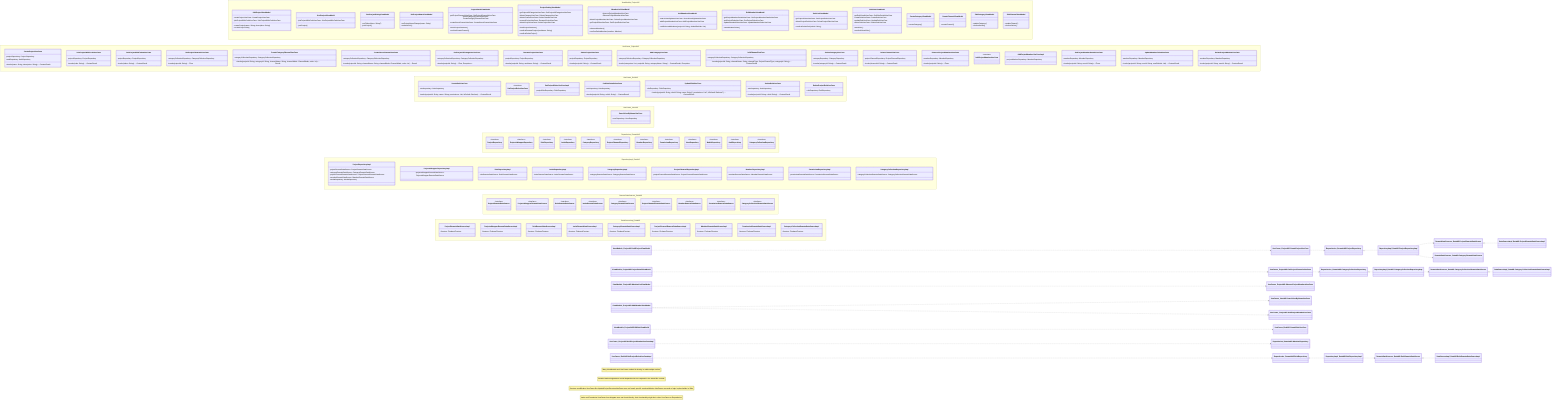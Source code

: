 classDiagram
    title Project Feature Architecture

    %% Feature Layer (ViewModels)
    subgraph Feature Layer - ViewModels
        direction LR
        namespace ViewModels_ProjectNS {
            class AddProjectViewModel {
                -createProjectUseCase: CreateProjectUseCase
                -joinProjectWithCodeUseCase: JoinProjectWithCodeUseCase
                +createProject(name: String, description: String)
                +onJoinProjectClick()
            }
            class JoinProjectViewModel {
                -joinProjectWithCodeUseCase: JoinProjectWithCodeUseCase
                +joinProject()
            }
            class JoinProjectDialogViewModel {
                +setToken(token: String?)
                +joinProject()
            }
            class SetProjectNameViewModel {
                +onProjectNameChange(name: String)
                +onNextClick()
            }
            class ProjectDetailViewModel {
                -getProjectChannelsUseCase: GetProjectChannelsUseCase
                -createCategoryChannelUseCase: CreateCategoryChannelUseCase
                -createDirectChannelUseCase: CreateDirectChannelUseCase
                +fetchProjectStructure()
                +confirmCreateChannel()
            }
            class ProjectSettingViewModel {
                -getProjectAllCategoriesUseCase: GetProjectAllCategoriesUseCase
                -deleteCategoryUseCase: DeleteCategoryUseCase
                -deleteChannelUseCase: DeleteChannelUseCase
                -renameProjectUseCase: RenameProjectUseCase
                -deleteProjectUseCase: DeleteProjectUseCase
                +loadProjectStructure()
                +confirmRenameProject(newName: String)
                +confirmDeleteProject()
            }
            class MemberListViewModel {
                -observeProjectMembersUseCase: ObserveProjectMembersUseCase
                -deleteProjectMemberUseCase: DeleteProjectMemberUseCase
                -getProjectRolesUseCase: GetProjectRolesUseCase
                +observeMembers()
                +confirmDeleteMember(member: Member)
            }
            class AddMemberViewModel {
                -searchUserByNameUseCase: SearchUserByNameUseCase
                -addProjectMemberUseCase: AddProjectMemberUseCase
                +addSelectedMembers(projectId: String, defaultRoleIds: List<String>)
            }
            class EditMemberViewModel {
                -getProjectMemberDetailsUseCase: GetProjectMemberDetailsUseCase
                -getProjectRolesUseCase: GetProjectRolesUseCase
                -updateMemberRolesUseCase: UpdateMemberRolesUseCase
                +saveMemberRoles()
            }
            class RoleListViewModel {
                -getProjectRolesUseCase: GetProjectRolesUseCase
                -deleteProjectRoleUseCase: DeleteProjectRoleUseCase
                +confirmDeleteRole(roleId: String)
            }
            class EditRoleViewModel {
                -getRoleDetailsUseCase: GetRoleDetailsUseCase
                -createRoleUseCase: CreateRoleUseCase
                -updateRoleUseCase: UpdateRoleUseCase
                -deleteRoleUseCase: DeleteRoleUseCase
                +saveRole()
                +confirmDeleteRole()
            }
            class CreateCategoryViewModel {
                %% Placeholder logic in code, actual UseCase for creation TBD
                +createCategory()
            }
            class CreateChannelViewModel {
                %% Placeholder logic in code, actual UseCase for creation TBD
                +createChannel()
            }
            class EditCategoryViewModel {
                %% Placeholder logic in code, actual UseCases for update/delete TBD
                +updateCategory()
                +confirmDelete()
            }
            class EditChannelViewModel {
                %% Placeholder logic in code, actual UseCases for update/delete TBD
                +updateChannel()
                +confirmDelete()
            }
        }
    end

    %% Domain Layer (UseCases & Repository Interfaces)
    subgraph Domain Layer
        direction LR
        namespace UseCases_ProjectNS {
            class CreateProjectUseCase {
                -projectRepository: ProjectRepository
                -authRepository: AuthRepository
                +invoke(name: String, description: String): CustomResult<String, Exception>
            }
            class JoinProjectWithCodeUseCase {
                -projectRepository: ProjectRepository
                +invoke(code: String): CustomResult<String, Exception>
            }
            class JoinProjectWithTokenUseCase {
                -projectRepository: ProjectRepository
                +invoke(token: String): CustomResult<String, Exception>
            }
            class GetProjectChannelsUseCase {
                -categoryCollectionRepository: CategoryCollectionRepository
                +invoke(projectId: String): Flow<ProjectStructure>
            }
            class CreateCategoryChannelUseCase {
                -categoryCollectionRepository: CategoryCollectionRepository
                 +invoke(projectId: String, categoryId: String, channelName: String, channelMode: ChannelMode, order: Int): Result<ProjectChannel>
            }
            class CreateDirectChannelUseCase {
                 -categoryCollectionRepository: CategoryCollectionRepository
                 +invoke(projectId: String, channelName: String, channelMode: ChannelMode, order: Int): Result<ProjectChannel>
            }
            class GetProjectAllCategoriesUseCase {
                 -categoryCollectionRepository: CategoryCollectionRepository
                 +invoke(projectId: String): Flow<CustomResult<List<CategoryCollection>, Exception>>
            }
            class RenameProjectUseCase {
                -projectRepository: ProjectRepository
                +invoke(projectId: String, newName: String): CustomResult<Unit, Exception>
            }
            class DeleteProjectUseCase {
                -projectRepository: ProjectRepository
                +invoke(projectId: String): CustomResult<Unit, Exception>
            }
            class AddCategoryUseCase {
                 -categoryCollectionRepository: CategoryCollectionRepository
                 +invoke(categories: List<CategoryCollection>, projectId: String, categoryName: String): CustomResult<List<CategoryCollection>, Exception>
            }
            class AddChannelUseCase {
                 -categoryCollectionRepository: CategoryCollectionRepository
                 +invoke(projectId: String, channelName: String, channelType: ProjectChannelType, categoryId: String): CustomResult<CategoryCollection, Exception>
            }
            class DeleteCategoryUseCase {
                -categoryRepository: CategoryRepository
                +invoke(categoryId: String): CustomResult<Unit, Exception>
            }
            class DeleteChannelUseCase {
                -projectChannelRepository: ProjectChannelRepository
                +invoke(channelId: String): CustomResult<Unit, Exception>
            }
            class ObserveProjectMembersUseCase {
                -memberRepository: MemberRepository
                +invoke(projectId: String): Flow<List<Member>>
            }
            class AddProjectMemberUseCase { <<Interface>> }
            class AddProjectMemberUseCaseImpl { -projectMemberRepository: MemberRepository }
            class GetProjectMemberDetailsUseCase {
                -memberRepository: MemberRepository
                +invoke(projectId: String, userId: String): Flow<CustomResult<Member, Exception>>
            }
            class UpdateMemberRolesUseCase {
                -memberRepository: MemberRepository
                +invoke(projectId: String, userId: String, newRoleIds: List<String>): CustomResult<Unit, Exception>
            }
            class DeleteProjectMemberUseCase {
                -memberRepository: MemberRepository
                +invoke(projectId: String, userId: String): CustomResult<Unit, Exception>
            }
        }
        namespace UseCases_RoleNS {
            class CreateRoleUseCase {
                -roleRepository: RoleRepository
                +invoke(projectId: String, name: String, permissions: List<RolePermission>, isDefault: Boolean): CustomResult<String, Exception>
            }
            class GetProjectRolesUseCase { <<Interface>> }
            class GetProjectRolesUseCaseImpl { -projectRoleRepository: RoleRepository }
            class GetRoleDetailsUseCase {
                -roleRepository: RoleRepository
                +invoke(projectId: String, roleId: String): CustomResult<Role, Exception>
            }
            class UpdateRoleUseCase {
                -roleRepository: RoleRepository
                +invoke(projectId: String, roleId: String, name: String?, permissions: List<Permission>?, isDefault: Boolean?): CustomResult<Unit, Exception>
            }
            class DeleteRoleUseCase {
                -roleRepository: RoleRepository
                +invoke(projectId: String, roleId: String): CustomResult<Unit, Exception>
            }
            class DeleteProjectRoleUseCase { -roleRepository: RoleRepository }
        }
        namespace UseCases_UserNS { class SearchUserByNameUseCase { -userRepository: UserRepository } }

        namespace Repositories_DomainNS {
            class ProjectRepository { <<Interface>> }
            class ProjectsWrapperRepository { <<Interface>> }
            class RoleRepository { <<Interface>> }
            class InviteRepository { <<Interface>> }
            class CategoryRepository { <<Interface>> }
            class ProjectChannelRepository { <<Interface>> }
            class MemberRepository { <<Interface>> }
            class PermissionRepository { <<Interface>> }
            class UserRepository { <<Interface>> }
            class MediaRepository { <<Interface>> }
            class AuthRepository { <<Interface>> }
            class CategoryCollectionRepository { <<Interface>> }
        }
    end

    %% Data Layer
    subgraph Data Layer
        direction LR
        namespace RepositoryImpl_DataNS {
            class ProjectRepositoryImpl {
                -projectRemoteDataSource: ProjectRemoteDataSource
                -categoryRemoteDataSource: CategoryRemoteDataSource
                -projectChannelRemoteDataSource: ProjectChannelRemoteDataSource
                -memberRemoteDataSource: MemberRemoteDataSource
                -mediaRepository: MediaRepository
            }
            class ProjectsWrapperRepositoryImpl { -projectsWrapperRemoteDataSource: ProjectsWrapperRemoteDataSource }
            class RoleRepositoryImpl { -roleRemoteDataSource: RoleRemoteDataSource }
            class InviteRepositoryImpl { -inviteRemoteDataSource: InviteRemoteDataSource }
            class CategoryRepositoryImpl { -categoryRemoteDataSource: CategoryRemoteDataSource }
            class ProjectChannelRepositoryImpl { -projectChannelRemoteDataSource: ProjectChannelRemoteDataSource }
            class MemberRepositoryImpl { -memberRemoteDataSource: MemberRemoteDataSource }
            class PermissionRepositoryImpl { -permissionRemoteDataSource: PermissionRemoteDataSource }
            class CategoryCollectionRepositoryImpl { -categoryCollectionRemoteDataSource: CategoryCollectionRemoteDataSource }
        }

        namespace RemoteDataSources_DataNS {
            class ProjectRemoteDataSource { <<Interface>> }
            class ProjectsWrapperRemoteDataSource { <<Interface>> }
            class RoleRemoteDataSource { <<Interface>> }
            class InviteRemoteDataSource { <<Interface>> }
            class CategoryRemoteDataSource { <<Interface>> }
            class ProjectChannelRemoteDataSource { <<Interface>> }
            class MemberRemoteDataSource { <<Interface>> }
            class PermissionRemoteDataSource { <<Interface>> }
            class CategoryCollectionRemoteDataSource { <<Interface>> }
        }

        namespace DataSourceImpl_DataNS {
            class ProjectRemoteDataSourceImpl { -firestore: FirebaseFirestore }
            class ProjectsWrapperRemoteDataSourceImpl { -firestore: FirebaseFirestore }
            class RoleRemoteDataSourceImpl { -firestore: FirebaseFirestore }
            class InviteRemoteDataSourceImpl { -firestore: FirebaseFirestore }
            class CategoryRemoteDataSourceImpl { -firestore: FirebaseFirestore }
            class ProjectChannelRemoteDataSourceImpl { -firestore: FirebaseFirestore }
            class MemberRemoteDataSourceImpl { -firestore: FirebaseFirestore }
            class PermissionRemoteDataSourceImpl { -firestore: FirebaseFirestore }
            class CategoryCollectionRemoteDataSourceImpl { -firestore: FirebaseFirestore }
        }
    end

    %% ===== Relationships ===== (Simplified for brevity - key interactions)
    ViewModels_ProjectNS.AddProjectViewModel ..> UseCases_ProjectNS.CreateProjectUseCase
    ViewModels_ProjectNS.ProjectDetailViewModel ..> UseCases_ProjectNS.GetProjectChannelsUseCase
    ViewModels_ProjectNS.MemberListViewModel ..> UseCases_ProjectNS.ObserveProjectMembersUseCase
    ViewModels_ProjectNS.AddMemberViewModel ..> UseCases_UserNS.SearchUserByNameUseCase
    ViewModels_ProjectNS.AddMemberViewModel ..> UseCases_ProjectNS.AddProjectMemberUseCase
    ViewModels_ProjectNS.EditRoleViewModel ..> UseCases_RoleNS.CreateRoleUseCase

    UseCases_ProjectNS.CreateProjectUseCase ..> Repositories_DomainNS.ProjectRepository
    UseCases_ProjectNS.GetProjectChannelsUseCase ..> Repositories_DomainNS.CategoryCollectionRepository
    UseCases_ProjectNS.AddProjectMemberUseCaseImpl ..> Repositories_DomainNS.MemberRepository
    UseCases_RoleNS.GetProjectRolesUseCaseImpl ..> Repositories_DomainNS.RoleRepository

    Repositories_DomainNS.ProjectRepository <|.. RepositoryImpl_DataNS.ProjectRepositoryImpl
    Repositories_DomainNS.RoleRepository <|.. RepositoryImpl_DataNS.RoleRepositoryImpl
    Repositories_DomainNS.CategoryCollectionRepository <|.. RepositoryImpl_DataNS.CategoryCollectionRepositoryImpl

    RepositoryImpl_DataNS.ProjectRepositoryImpl ..> RemoteDataSources_DataNS.ProjectRemoteDataSource
    RepositoryImpl_DataNS.ProjectRepositoryImpl ..> RemoteDataSources_DataNS.CategoryRemoteDataSource
    RepositoryImpl_DataNS.RoleRepositoryImpl ..> RemoteDataSources_DataNS.RoleRemoteDataSource
    RepositoryImpl_DataNS.CategoryCollectionRepositoryImpl ..> RemoteDataSources_DataNS.CategoryCollectionRemoteDataSource

    RemoteDataSources_DataNS.ProjectRemoteDataSource <|.. DataSourceImpl_DataNS.ProjectRemoteDataSourceImpl
    RemoteDataSources_DataNS.RoleRemoteDataSource <|.. DataSourceImpl_DataNS.RoleRemoteDataSourceImpl
    RemoteDataSources_DataNS.CategoryCollectionRemoteDataSource <|.. DataSourceImpl_DataNS.CategoryCollectionRemoteDataSourceImpl

    note "Many ViewModels and UseCases omitted for brevity in relationships section."
    note "Detailed method signatures and all dependencies are captured in the actual file content."
    note "Structure modification UseCases like UpdateProjectStructureUseCase were not found; specific creation/deletion UseCases are used or logic is placeholder in VMs."
    note "Invite and Permission UseCases from diagram were not found directly; their functionality might be in other UseCases or Repositories."